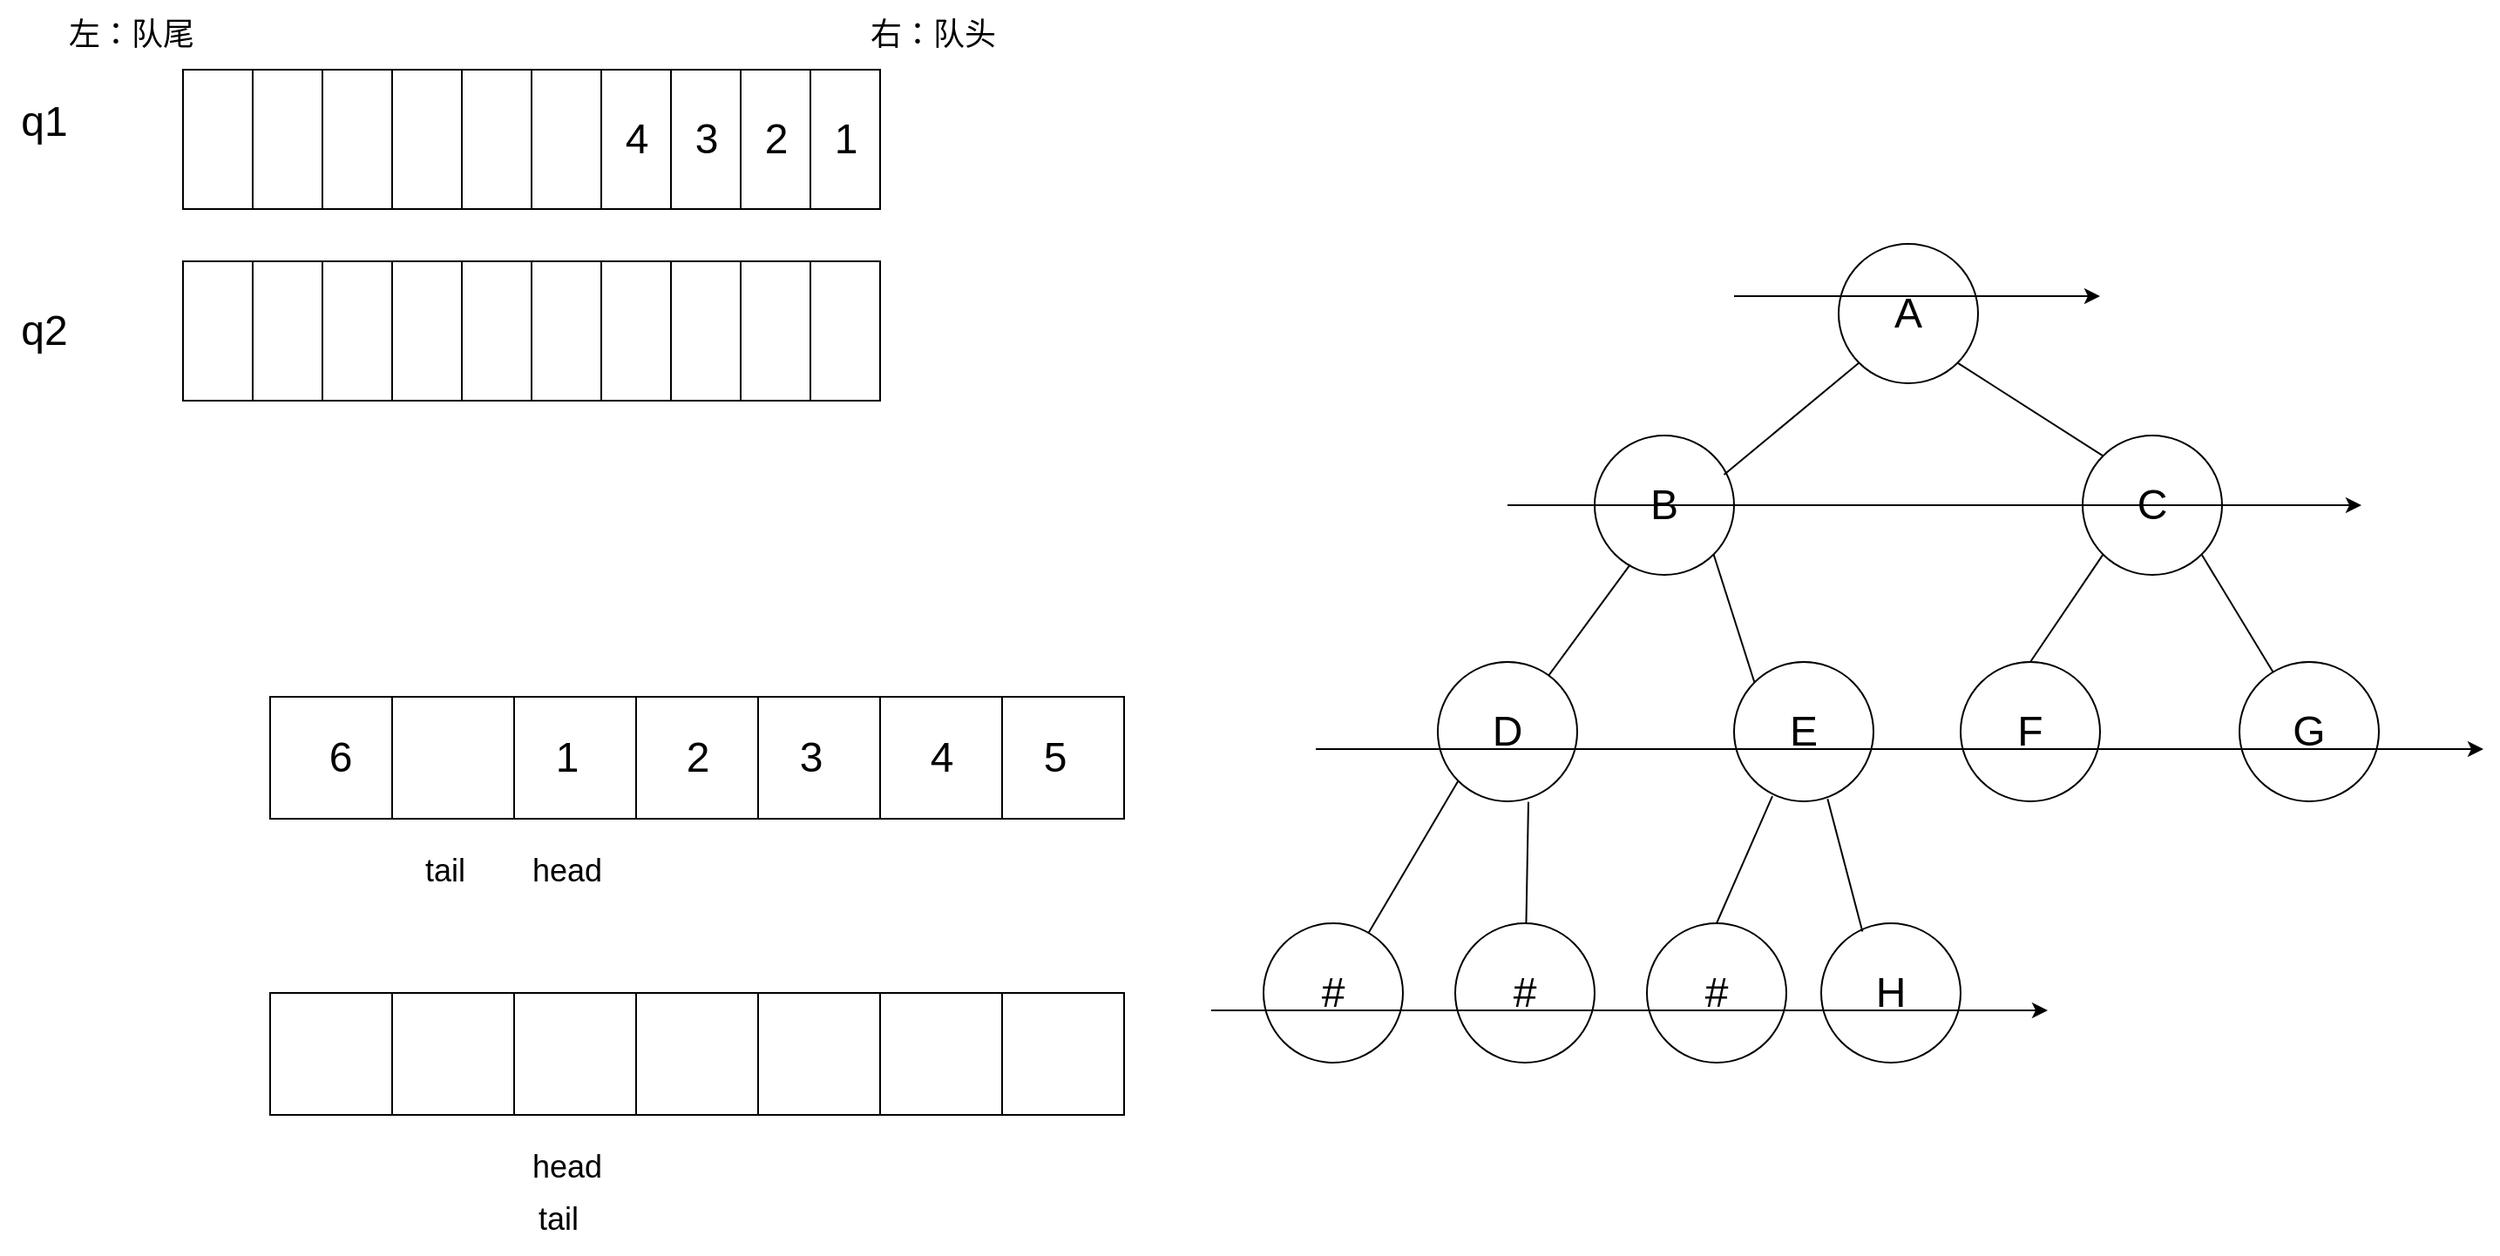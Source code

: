 <mxfile version="24.4.8" type="device">
  <diagram name="第 1 页" id="tr266JfwDst_PnRiNIE3">
    <mxGraphModel dx="1102" dy="810" grid="1" gridSize="10" guides="1" tooltips="1" connect="1" arrows="1" fold="1" page="1" pageScale="1" pageWidth="3300" pageHeight="4681" math="0" shadow="0">
      <root>
        <mxCell id="0" />
        <mxCell id="1" parent="0" />
        <mxCell id="sRfE5GBA3tL96DVJPCX4-1" value="" style="rounded=0;whiteSpace=wrap;html=1;" parent="1" vertex="1">
          <mxGeometry x="220" y="130" width="400" height="80" as="geometry" />
        </mxCell>
        <mxCell id="sRfE5GBA3tL96DVJPCX4-2" value="" style="rounded=0;whiteSpace=wrap;html=1;" parent="1" vertex="1">
          <mxGeometry x="220" y="130" width="40" height="80" as="geometry" />
        </mxCell>
        <mxCell id="sRfE5GBA3tL96DVJPCX4-3" value="" style="rounded=0;whiteSpace=wrap;html=1;" parent="1" vertex="1">
          <mxGeometry x="300" y="130" width="40" height="80" as="geometry" />
        </mxCell>
        <mxCell id="sRfE5GBA3tL96DVJPCX4-4" value="" style="rounded=0;whiteSpace=wrap;html=1;" parent="1" vertex="1">
          <mxGeometry x="380" y="130" width="40" height="80" as="geometry" />
        </mxCell>
        <mxCell id="sRfE5GBA3tL96DVJPCX4-5" value="" style="rounded=0;whiteSpace=wrap;html=1;" parent="1" vertex="1">
          <mxGeometry x="460" y="130" width="40" height="80" as="geometry" />
        </mxCell>
        <mxCell id="sRfE5GBA3tL96DVJPCX4-6" value="" style="rounded=0;whiteSpace=wrap;html=1;" parent="1" vertex="1">
          <mxGeometry x="540" y="130" width="40" height="80" as="geometry" />
        </mxCell>
        <mxCell id="sRfE5GBA3tL96DVJPCX4-9" value="" style="rounded=0;whiteSpace=wrap;html=1;" parent="1" vertex="1">
          <mxGeometry x="220" y="240" width="400" height="80" as="geometry" />
        </mxCell>
        <mxCell id="sRfE5GBA3tL96DVJPCX4-10" value="" style="rounded=0;whiteSpace=wrap;html=1;" parent="1" vertex="1">
          <mxGeometry x="220" y="240" width="40" height="80" as="geometry" />
        </mxCell>
        <mxCell id="sRfE5GBA3tL96DVJPCX4-11" value="" style="rounded=0;whiteSpace=wrap;html=1;" parent="1" vertex="1">
          <mxGeometry x="300" y="240" width="40" height="80" as="geometry" />
        </mxCell>
        <mxCell id="sRfE5GBA3tL96DVJPCX4-12" value="" style="rounded=0;whiteSpace=wrap;html=1;" parent="1" vertex="1">
          <mxGeometry x="380" y="240" width="40" height="80" as="geometry" />
        </mxCell>
        <mxCell id="sRfE5GBA3tL96DVJPCX4-13" value="" style="rounded=0;whiteSpace=wrap;html=1;" parent="1" vertex="1">
          <mxGeometry x="460" y="240" width="40" height="80" as="geometry" />
        </mxCell>
        <mxCell id="sRfE5GBA3tL96DVJPCX4-14" value="" style="rounded=0;whiteSpace=wrap;html=1;" parent="1" vertex="1">
          <mxGeometry x="540" y="240" width="40" height="80" as="geometry" />
        </mxCell>
        <mxCell id="sRfE5GBA3tL96DVJPCX4-15" value="&lt;font style=&quot;font-size: 24px;&quot;&gt;q1&lt;/font&gt;" style="text;html=1;align=center;verticalAlign=middle;resizable=0;points=[];autosize=1;strokeColor=none;fillColor=none;" parent="1" vertex="1">
          <mxGeometry x="115" y="140" width="50" height="40" as="geometry" />
        </mxCell>
        <mxCell id="sRfE5GBA3tL96DVJPCX4-16" value="&lt;font style=&quot;font-size: 24px;&quot;&gt;q2&lt;/font&gt;" style="text;html=1;align=center;verticalAlign=middle;resizable=0;points=[];autosize=1;strokeColor=none;fillColor=none;" parent="1" vertex="1">
          <mxGeometry x="115" y="260" width="50" height="40" as="geometry" />
        </mxCell>
        <mxCell id="sRfE5GBA3tL96DVJPCX4-17" value="&lt;font style=&quot;font-size: 24px;&quot;&gt;1&lt;/font&gt;" style="text;html=1;align=center;verticalAlign=middle;resizable=0;points=[];autosize=1;strokeColor=none;fillColor=none;" parent="1" vertex="1">
          <mxGeometry x="580" y="150" width="40" height="40" as="geometry" />
        </mxCell>
        <mxCell id="sRfE5GBA3tL96DVJPCX4-18" value="&lt;font style=&quot;font-size: 18px;&quot;&gt;右：队头&lt;/font&gt;" style="text;html=1;align=center;verticalAlign=middle;resizable=0;points=[];autosize=1;strokeColor=none;fillColor=none;" parent="1" vertex="1">
          <mxGeometry x="600" y="90" width="100" height="40" as="geometry" />
        </mxCell>
        <mxCell id="sRfE5GBA3tL96DVJPCX4-19" value="&lt;font style=&quot;font-size: 18px;&quot;&gt;左：队尾&lt;/font&gt;" style="text;html=1;align=center;verticalAlign=middle;resizable=0;points=[];autosize=1;strokeColor=none;fillColor=none;" parent="1" vertex="1">
          <mxGeometry x="140" y="90" width="100" height="40" as="geometry" />
        </mxCell>
        <mxCell id="sRfE5GBA3tL96DVJPCX4-20" value="&lt;font style=&quot;font-size: 24px;&quot;&gt;2&lt;/font&gt;" style="text;html=1;align=center;verticalAlign=middle;resizable=0;points=[];autosize=1;strokeColor=none;fillColor=none;" parent="1" vertex="1">
          <mxGeometry x="540" y="150" width="40" height="40" as="geometry" />
        </mxCell>
        <mxCell id="sRfE5GBA3tL96DVJPCX4-21" value="&lt;font style=&quot;font-size: 24px;&quot;&gt;3&lt;/font&gt;" style="text;html=1;align=center;verticalAlign=middle;resizable=0;points=[];autosize=1;strokeColor=none;fillColor=none;" parent="1" vertex="1">
          <mxGeometry x="500" y="150" width="40" height="40" as="geometry" />
        </mxCell>
        <mxCell id="sRfE5GBA3tL96DVJPCX4-22" value="&lt;font style=&quot;font-size: 24px;&quot;&gt;4&lt;/font&gt;" style="text;html=1;align=center;verticalAlign=middle;resizable=0;points=[];autosize=1;strokeColor=none;fillColor=none;" parent="1" vertex="1">
          <mxGeometry x="460" y="150" width="40" height="40" as="geometry" />
        </mxCell>
        <mxCell id="ISVN9FL7Q3ZEPOrMpn_P-1" value="" style="rounded=0;whiteSpace=wrap;html=1;" parent="1" vertex="1">
          <mxGeometry x="270" y="490" width="490" height="70" as="geometry" />
        </mxCell>
        <mxCell id="ISVN9FL7Q3ZEPOrMpn_P-2" value="" style="rounded=0;whiteSpace=wrap;html=1;" parent="1" vertex="1">
          <mxGeometry x="340" y="490" width="70" height="70" as="geometry" />
        </mxCell>
        <mxCell id="ISVN9FL7Q3ZEPOrMpn_P-3" value="" style="rounded=0;whiteSpace=wrap;html=1;" parent="1" vertex="1">
          <mxGeometry x="480" y="490" width="70" height="70" as="geometry" />
        </mxCell>
        <mxCell id="ISVN9FL7Q3ZEPOrMpn_P-4" value="" style="rounded=0;whiteSpace=wrap;html=1;" parent="1" vertex="1">
          <mxGeometry x="620" y="490" width="70" height="70" as="geometry" />
        </mxCell>
        <mxCell id="ISVN9FL7Q3ZEPOrMpn_P-5" value="&lt;font style=&quot;font-size: 18px;&quot;&gt;head&lt;/font&gt;" style="text;html=1;align=center;verticalAlign=middle;resizable=0;points=[];autosize=1;strokeColor=none;fillColor=none;" parent="1" vertex="1">
          <mxGeometry x="410" y="570" width="60" height="40" as="geometry" />
        </mxCell>
        <mxCell id="ISVN9FL7Q3ZEPOrMpn_P-6" value="&lt;font style=&quot;font-size: 18px;&quot;&gt;tail&lt;/font&gt;" style="text;html=1;align=center;verticalAlign=middle;resizable=0;points=[];autosize=1;strokeColor=none;fillColor=none;" parent="1" vertex="1">
          <mxGeometry x="345" y="570" width="50" height="40" as="geometry" />
        </mxCell>
        <mxCell id="ISVN9FL7Q3ZEPOrMpn_P-7" value="&lt;font style=&quot;font-size: 24px;&quot;&gt;2&lt;/font&gt;" style="text;html=1;align=center;verticalAlign=middle;resizable=0;points=[];autosize=1;strokeColor=none;fillColor=none;" parent="1" vertex="1">
          <mxGeometry x="495" y="505" width="40" height="40" as="geometry" />
        </mxCell>
        <mxCell id="ISVN9FL7Q3ZEPOrMpn_P-8" value="&lt;font style=&quot;font-size: 24px;&quot;&gt;1&lt;/font&gt;" style="text;html=1;align=center;verticalAlign=middle;resizable=0;points=[];autosize=1;strokeColor=none;fillColor=none;" parent="1" vertex="1">
          <mxGeometry x="420" y="505" width="40" height="40" as="geometry" />
        </mxCell>
        <mxCell id="ISVN9FL7Q3ZEPOrMpn_P-9" value="&lt;font style=&quot;font-size: 24px;&quot;&gt;3&lt;/font&gt;" style="text;html=1;align=center;verticalAlign=middle;resizable=0;points=[];autosize=1;strokeColor=none;fillColor=none;" parent="1" vertex="1">
          <mxGeometry x="560" y="505" width="40" height="40" as="geometry" />
        </mxCell>
        <mxCell id="ISVN9FL7Q3ZEPOrMpn_P-10" value="&lt;font style=&quot;font-size: 24px;&quot;&gt;4&lt;/font&gt;" style="text;html=1;align=center;verticalAlign=middle;resizable=0;points=[];autosize=1;strokeColor=none;fillColor=none;" parent="1" vertex="1">
          <mxGeometry x="635" y="505" width="40" height="40" as="geometry" />
        </mxCell>
        <mxCell id="ISVN9FL7Q3ZEPOrMpn_P-12" value="&lt;font style=&quot;font-size: 24px;&quot;&gt;5&lt;/font&gt;" style="text;html=1;align=center;verticalAlign=middle;resizable=0;points=[];autosize=1;strokeColor=none;fillColor=none;" parent="1" vertex="1">
          <mxGeometry x="700" y="505" width="40" height="40" as="geometry" />
        </mxCell>
        <mxCell id="ISVN9FL7Q3ZEPOrMpn_P-13" value="&lt;font style=&quot;font-size: 24px;&quot;&gt;6&lt;/font&gt;" style="text;html=1;align=center;verticalAlign=middle;resizable=0;points=[];autosize=1;strokeColor=none;fillColor=none;" parent="1" vertex="1">
          <mxGeometry x="290" y="505" width="40" height="40" as="geometry" />
        </mxCell>
        <mxCell id="ISVN9FL7Q3ZEPOrMpn_P-14" value="" style="rounded=0;whiteSpace=wrap;html=1;" parent="1" vertex="1">
          <mxGeometry x="270" y="660" width="490" height="70" as="geometry" />
        </mxCell>
        <mxCell id="ISVN9FL7Q3ZEPOrMpn_P-15" value="" style="rounded=0;whiteSpace=wrap;html=1;" parent="1" vertex="1">
          <mxGeometry x="340" y="660" width="70" height="70" as="geometry" />
        </mxCell>
        <mxCell id="ISVN9FL7Q3ZEPOrMpn_P-16" value="" style="rounded=0;whiteSpace=wrap;html=1;" parent="1" vertex="1">
          <mxGeometry x="480" y="660" width="70" height="70" as="geometry" />
        </mxCell>
        <mxCell id="ISVN9FL7Q3ZEPOrMpn_P-17" value="" style="rounded=0;whiteSpace=wrap;html=1;" parent="1" vertex="1">
          <mxGeometry x="620" y="660" width="70" height="70" as="geometry" />
        </mxCell>
        <mxCell id="ISVN9FL7Q3ZEPOrMpn_P-18" value="&lt;font style=&quot;font-size: 18px;&quot;&gt;head&lt;/font&gt;" style="text;html=1;align=center;verticalAlign=middle;resizable=0;points=[];autosize=1;strokeColor=none;fillColor=none;" parent="1" vertex="1">
          <mxGeometry x="410" y="740" width="60" height="40" as="geometry" />
        </mxCell>
        <mxCell id="ISVN9FL7Q3ZEPOrMpn_P-19" value="&lt;font style=&quot;font-size: 18px;&quot;&gt;tail&lt;/font&gt;" style="text;html=1;align=center;verticalAlign=middle;resizable=0;points=[];autosize=1;strokeColor=none;fillColor=none;" parent="1" vertex="1">
          <mxGeometry x="410" y="770" width="50" height="40" as="geometry" />
        </mxCell>
        <mxCell id="NCoKEpA7gKQT3k9asyqP-1" value="&lt;font style=&quot;font-size: 24px;&quot;&gt;A&lt;/font&gt;" style="ellipse;whiteSpace=wrap;html=1;aspect=fixed;" parent="1" vertex="1">
          <mxGeometry x="1170" y="230" width="80" height="80" as="geometry" />
        </mxCell>
        <mxCell id="NCoKEpA7gKQT3k9asyqP-2" value="&lt;font style=&quot;font-size: 24px;&quot;&gt;B&lt;/font&gt;" style="ellipse;whiteSpace=wrap;html=1;aspect=fixed;" parent="1" vertex="1">
          <mxGeometry x="1030" y="340" width="80" height="80" as="geometry" />
        </mxCell>
        <mxCell id="NCoKEpA7gKQT3k9asyqP-3" value="&lt;font style=&quot;font-size: 24px;&quot;&gt;C&lt;/font&gt;" style="ellipse;whiteSpace=wrap;html=1;aspect=fixed;" parent="1" vertex="1">
          <mxGeometry x="1310" y="340" width="80" height="80" as="geometry" />
        </mxCell>
        <mxCell id="NCoKEpA7gKQT3k9asyqP-4" value="&lt;font style=&quot;font-size: 24px;&quot;&gt;D&lt;/font&gt;" style="ellipse;whiteSpace=wrap;html=1;aspect=fixed;" parent="1" vertex="1">
          <mxGeometry x="940" y="470" width="80" height="80" as="geometry" />
        </mxCell>
        <mxCell id="NCoKEpA7gKQT3k9asyqP-5" value="&lt;font style=&quot;font-size: 24px;&quot;&gt;E&lt;/font&gt;" style="ellipse;whiteSpace=wrap;html=1;aspect=fixed;" parent="1" vertex="1">
          <mxGeometry x="1110" y="470" width="80" height="80" as="geometry" />
        </mxCell>
        <mxCell id="NCoKEpA7gKQT3k9asyqP-6" value="&lt;font style=&quot;font-size: 24px;&quot;&gt;F&lt;/font&gt;" style="ellipse;whiteSpace=wrap;html=1;aspect=fixed;" parent="1" vertex="1">
          <mxGeometry x="1240" y="470" width="80" height="80" as="geometry" />
        </mxCell>
        <mxCell id="NCoKEpA7gKQT3k9asyqP-7" value="&lt;font style=&quot;font-size: 24px;&quot;&gt;G&lt;/font&gt;" style="ellipse;whiteSpace=wrap;html=1;aspect=fixed;" parent="1" vertex="1">
          <mxGeometry x="1400" y="470" width="80" height="80" as="geometry" />
        </mxCell>
        <mxCell id="NCoKEpA7gKQT3k9asyqP-8" value="&lt;font style=&quot;font-size: 24px;&quot;&gt;H&lt;/font&gt;" style="ellipse;whiteSpace=wrap;html=1;aspect=fixed;" parent="1" vertex="1">
          <mxGeometry x="1160" y="620" width="80" height="80" as="geometry" />
        </mxCell>
        <mxCell id="NCoKEpA7gKQT3k9asyqP-9" value="" style="endArrow=none;html=1;rounded=0;entryX=0;entryY=1;entryDx=0;entryDy=0;exitX=0.928;exitY=0.281;exitDx=0;exitDy=0;exitPerimeter=0;" parent="1" source="NCoKEpA7gKQT3k9asyqP-2" target="NCoKEpA7gKQT3k9asyqP-1" edge="1">
          <mxGeometry width="50" height="50" relative="1" as="geometry">
            <mxPoint x="1190" y="510" as="sourcePoint" />
            <mxPoint x="1240" y="460" as="targetPoint" />
          </mxGeometry>
        </mxCell>
        <mxCell id="NCoKEpA7gKQT3k9asyqP-10" value="" style="endArrow=none;html=1;rounded=0;entryX=0.254;entryY=0.927;entryDx=0;entryDy=0;entryPerimeter=0;" parent="1" source="NCoKEpA7gKQT3k9asyqP-4" target="NCoKEpA7gKQT3k9asyqP-2" edge="1">
          <mxGeometry width="50" height="50" relative="1" as="geometry">
            <mxPoint x="990" y="474" as="sourcePoint" />
            <mxPoint x="1074" y="420" as="targetPoint" />
          </mxGeometry>
        </mxCell>
        <mxCell id="NCoKEpA7gKQT3k9asyqP-11" value="" style="endArrow=none;html=1;rounded=0;entryX=1;entryY=1;entryDx=0;entryDy=0;exitX=0;exitY=0;exitDx=0;exitDy=0;" parent="1" source="NCoKEpA7gKQT3k9asyqP-5" target="NCoKEpA7gKQT3k9asyqP-2" edge="1">
          <mxGeometry width="50" height="50" relative="1" as="geometry">
            <mxPoint x="1118" y="372" as="sourcePoint" />
            <mxPoint x="1202" y="318" as="targetPoint" />
          </mxGeometry>
        </mxCell>
        <mxCell id="NCoKEpA7gKQT3k9asyqP-12" value="" style="endArrow=none;html=1;rounded=0;entryX=1;entryY=1;entryDx=0;entryDy=0;exitX=0;exitY=0;exitDx=0;exitDy=0;" parent="1" source="NCoKEpA7gKQT3k9asyqP-3" target="NCoKEpA7gKQT3k9asyqP-1" edge="1">
          <mxGeometry width="50" height="50" relative="1" as="geometry">
            <mxPoint x="1128" y="382" as="sourcePoint" />
            <mxPoint x="1212" y="328" as="targetPoint" />
          </mxGeometry>
        </mxCell>
        <mxCell id="NCoKEpA7gKQT3k9asyqP-13" value="" style="endArrow=none;html=1;rounded=0;entryX=0;entryY=1;entryDx=0;entryDy=0;exitX=0.5;exitY=0;exitDx=0;exitDy=0;" parent="1" source="NCoKEpA7gKQT3k9asyqP-6" target="NCoKEpA7gKQT3k9asyqP-3" edge="1">
          <mxGeometry width="50" height="50" relative="1" as="geometry">
            <mxPoint x="1138" y="392" as="sourcePoint" />
            <mxPoint x="1222" y="338" as="targetPoint" />
          </mxGeometry>
        </mxCell>
        <mxCell id="NCoKEpA7gKQT3k9asyqP-14" value="" style="endArrow=none;html=1;rounded=0;entryX=1;entryY=1;entryDx=0;entryDy=0;" parent="1" source="NCoKEpA7gKQT3k9asyqP-7" target="NCoKEpA7gKQT3k9asyqP-3" edge="1">
          <mxGeometry width="50" height="50" relative="1" as="geometry">
            <mxPoint x="1148" y="402" as="sourcePoint" />
            <mxPoint x="1232" y="348" as="targetPoint" />
          </mxGeometry>
        </mxCell>
        <mxCell id="NCoKEpA7gKQT3k9asyqP-15" value="" style="endArrow=none;html=1;rounded=0;entryX=0.671;entryY=0.983;entryDx=0;entryDy=0;exitX=0.296;exitY=0.059;exitDx=0;exitDy=0;exitPerimeter=0;entryPerimeter=0;" parent="1" source="NCoKEpA7gKQT3k9asyqP-8" target="NCoKEpA7gKQT3k9asyqP-5" edge="1">
          <mxGeometry width="50" height="50" relative="1" as="geometry">
            <mxPoint x="1158" y="412" as="sourcePoint" />
            <mxPoint x="1242" y="358" as="targetPoint" />
          </mxGeometry>
        </mxCell>
        <mxCell id="1oSm4DqgVBjOEWZ2U074-1" value="&lt;font style=&quot;font-size: 24px;&quot;&gt;#&lt;/font&gt;&lt;span style=&quot;color: rgba(0, 0, 0, 0); font-family: monospace; font-size: 0px; text-align: start; text-wrap: nowrap;&quot;&gt;%3CmxGraphModel%3E%3Croot%3E%3CmxCell%20id%3D%220%22%2F%3E%3CmxCell%20id%3D%221%22%20parent%3D%220%22%2F%3E%3CmxCell%20id%3D%222%22%20value%3D%22%26lt%3Bfont%20style%3D%26quot%3Bfont-size%3A%2024px%3B%26quot%3B%26gt%3BH%26lt%3B%2Ffont%26gt%3B%22%20style%3D%22ellipse%3BwhiteSpace%3Dwrap%3Bhtml%3D1%3Baspect%3Dfixed%3B%22%20vertex%3D%221%22%20parent%3D%221%22%3E%3CmxGeometry%20x%3D%221160%22%20y%3D%22620%22%20width%3D%2280%22%20height%3D%2280%22%20as%3D%22geometry%22%2F%3E%3C%2FmxCell%3E%3C%2Froot%3E%3C%2FmxGraphModel%3E&lt;/span&gt;" style="ellipse;whiteSpace=wrap;html=1;aspect=fixed;" vertex="1" parent="1">
          <mxGeometry x="1060" y="620" width="80" height="80" as="geometry" />
        </mxCell>
        <mxCell id="1oSm4DqgVBjOEWZ2U074-2" value="&lt;font style=&quot;font-size: 24px;&quot;&gt;#&lt;/font&gt;&lt;span style=&quot;color: rgba(0, 0, 0, 0); font-family: monospace; font-size: 0px; text-align: start; text-wrap: nowrap;&quot;&gt;%3CmxGraphModel%3E%3Croot%3E%3CmxCell%20id%3D%220%22%2F%3E%3CmxCell%20id%3D%221%22%20parent%3D%220%22%2F%3E%3CmxCell%20id%3D%222%22%20value%3D%22%26lt%3Bfont%20style%3D%26quot%3Bfont-size%3A%2024px%3B%26quot%3B%26gt%3BH%26lt%3B%2Ffont%26gt%3B%22%20style%3D%22ellipse%3BwhiteSpace%3Dwrap%3Bhtml%3D1%3Baspect%3Dfixed%3B%22%20vertex%3D%221%22%20parent%3D%221%22%3E%3CmxGeometry%20x%3D%221160%22%20y%3D%22620%22%20width%3D%2280%22%20height%3D%2280%22%20as%3D%22geometry%22%2F%3E%3C%2FmxCell%3E%3C%2Froot%3E%3C%2FmxGraphModel%3E&lt;/span&gt;" style="ellipse;whiteSpace=wrap;html=1;aspect=fixed;" vertex="1" parent="1">
          <mxGeometry x="840" y="620" width="80" height="80" as="geometry" />
        </mxCell>
        <mxCell id="1oSm4DqgVBjOEWZ2U074-3" value="&lt;font style=&quot;font-size: 24px;&quot;&gt;#&lt;/font&gt;&lt;span style=&quot;color: rgba(0, 0, 0, 0); font-family: monospace; font-size: 0px; text-align: start; text-wrap: nowrap;&quot;&gt;%3CmxGraphModel%3E%3Croot%3E%3CmxCell%20id%3D%220%22%2F%3E%3CmxCell%20id%3D%221%22%20parent%3D%220%22%2F%3E%3CmxCell%20id%3D%222%22%20value%3D%22%26lt%3Bfont%20style%3D%26quot%3Bfont-size%3A%2024px%3B%26quot%3B%26gt%3BH%26lt%3B%2Ffont%26gt%3B%22%20style%3D%22ellipse%3BwhiteSpace%3Dwrap%3Bhtml%3D1%3Baspect%3Dfixed%3B%22%20vertex%3D%221%22%20parent%3D%221%22%3E%3CmxGeometry%20x%3D%221160%22%20y%3D%22620%22%20width%3D%2280%22%20height%3D%2280%22%20as%3D%22geometry%22%2F%3E%3C%2FmxCell%3E%3C%2Froot%3E%3C%2FmxGraphModel%3E&lt;/span&gt;" style="ellipse;whiteSpace=wrap;html=1;aspect=fixed;" vertex="1" parent="1">
          <mxGeometry x="950" y="620" width="80" height="80" as="geometry" />
        </mxCell>
        <mxCell id="1oSm4DqgVBjOEWZ2U074-7" value="" style="endArrow=none;html=1;rounded=0;entryX=0.275;entryY=0.963;entryDx=0;entryDy=0;exitX=0.5;exitY=0;exitDx=0;exitDy=0;entryPerimeter=0;" edge="1" parent="1" source="1oSm4DqgVBjOEWZ2U074-1" target="NCoKEpA7gKQT3k9asyqP-5">
          <mxGeometry width="50" height="50" relative="1" as="geometry">
            <mxPoint x="1194" y="635" as="sourcePoint" />
            <mxPoint x="1174" y="559" as="targetPoint" />
          </mxGeometry>
        </mxCell>
        <mxCell id="1oSm4DqgVBjOEWZ2U074-8" value="" style="endArrow=none;html=1;rounded=0;entryX=0.65;entryY=1.004;entryDx=0;entryDy=0;entryPerimeter=0;" edge="1" parent="1" source="1oSm4DqgVBjOEWZ2U074-3" target="NCoKEpA7gKQT3k9asyqP-4">
          <mxGeometry width="50" height="50" relative="1" as="geometry">
            <mxPoint x="1204" y="645" as="sourcePoint" />
            <mxPoint x="1184" y="569" as="targetPoint" />
          </mxGeometry>
        </mxCell>
        <mxCell id="1oSm4DqgVBjOEWZ2U074-9" value="" style="endArrow=none;html=1;rounded=0;entryX=0;entryY=1;entryDx=0;entryDy=0;" edge="1" parent="1" source="1oSm4DqgVBjOEWZ2U074-2" target="NCoKEpA7gKQT3k9asyqP-4">
          <mxGeometry width="50" height="50" relative="1" as="geometry">
            <mxPoint x="1214" y="655" as="sourcePoint" />
            <mxPoint x="1194" y="579" as="targetPoint" />
          </mxGeometry>
        </mxCell>
        <mxCell id="1oSm4DqgVBjOEWZ2U074-10" value="" style="endArrow=classic;html=1;rounded=0;" edge="1" parent="1">
          <mxGeometry width="50" height="50" relative="1" as="geometry">
            <mxPoint x="1110" y="260" as="sourcePoint" />
            <mxPoint x="1320" y="260" as="targetPoint" />
          </mxGeometry>
        </mxCell>
        <mxCell id="1oSm4DqgVBjOEWZ2U074-11" value="" style="endArrow=classic;html=1;rounded=0;" edge="1" parent="1">
          <mxGeometry width="50" height="50" relative="1" as="geometry">
            <mxPoint x="980" y="380" as="sourcePoint" />
            <mxPoint x="1470" y="380" as="targetPoint" />
          </mxGeometry>
        </mxCell>
        <mxCell id="1oSm4DqgVBjOEWZ2U074-12" value="" style="endArrow=classic;html=1;rounded=0;" edge="1" parent="1">
          <mxGeometry width="50" height="50" relative="1" as="geometry">
            <mxPoint x="870" y="520" as="sourcePoint" />
            <mxPoint x="1540" y="520" as="targetPoint" />
          </mxGeometry>
        </mxCell>
        <mxCell id="1oSm4DqgVBjOEWZ2U074-13" value="" style="endArrow=classic;html=1;rounded=0;" edge="1" parent="1">
          <mxGeometry width="50" height="50" relative="1" as="geometry">
            <mxPoint x="810" y="670" as="sourcePoint" />
            <mxPoint x="1290" y="670" as="targetPoint" />
          </mxGeometry>
        </mxCell>
      </root>
    </mxGraphModel>
  </diagram>
</mxfile>
